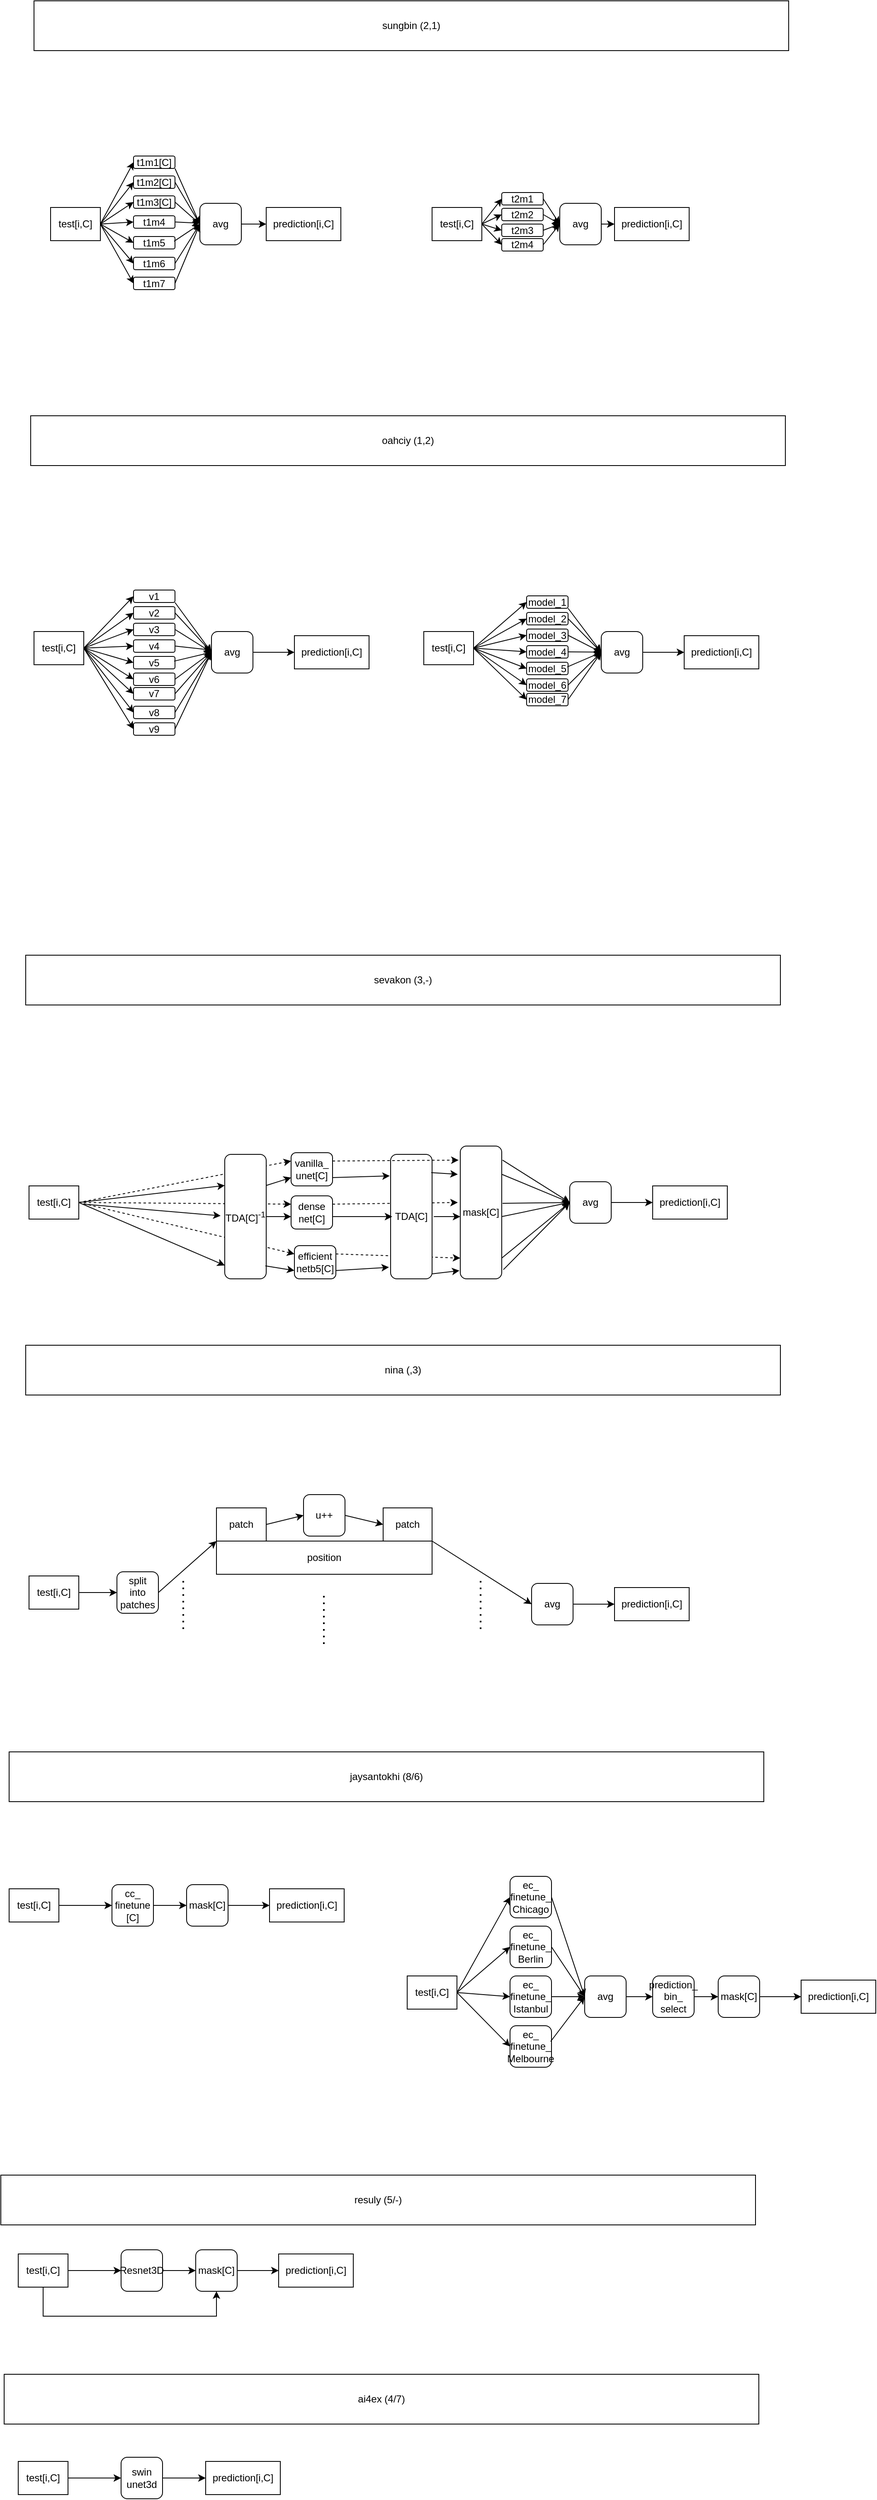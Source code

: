 <mxfile version="16.4.0" type="device"><diagram id="5BqouQvPpsn0IaluX6ma" name="Page-1"><mxGraphModel dx="1102" dy="1025" grid="1" gridSize="10" guides="1" tooltips="1" connect="1" arrows="1" fold="1" page="1" pageScale="1" pageWidth="850" pageHeight="1100" math="0" shadow="0"><root><mxCell id="0"/><mxCell id="1" parent="0"/><mxCell id="-0oneXlIM5gQHr3rt9AP-186" value="" style="endArrow=classic;html=1;rounded=0;entryX=0;entryY=0.5;entryDx=0;entryDy=0;exitX=1;exitY=0.25;exitDx=0;exitDy=0;dashed=1;" parent="1" source="-0oneXlIM5gQHr3rt9AP-117" edge="1"><mxGeometry width="50" height="50" relative="1" as="geometry"><mxPoint x="531.464" y="1508.15" as="sourcePoint"/><mxPoint x="554" y="1555" as="targetPoint"/></mxGeometry></mxCell><mxCell id="-0oneXlIM5gQHr3rt9AP-184" value="" style="endArrow=classic;html=1;rounded=0;exitX=1;exitY=0.25;exitDx=0;exitDy=0;dashed=1;entryX=-0.06;entryY=0.425;entryDx=0;entryDy=0;entryPerimeter=0;" parent="1" source="-0oneXlIM5gQHr3rt9AP-116" target="-0oneXlIM5gQHr3rt9AP-176" edge="1"><mxGeometry width="50" height="50" relative="1" as="geometry"><mxPoint x="532" y="1435" as="sourcePoint"/><mxPoint x="554.0" y="1454.14" as="targetPoint"/></mxGeometry></mxCell><mxCell id="-0oneXlIM5gQHr3rt9AP-1" value="t1m1[C]" style="rounded=1;whiteSpace=wrap;html=1;" parent="1" vertex="1"><mxGeometry x="160" y="227" width="50" height="15" as="geometry"/></mxCell><mxCell id="-0oneXlIM5gQHr3rt9AP-2" value="t1m2[C]" style="rounded=1;whiteSpace=wrap;html=1;" parent="1" vertex="1"><mxGeometry x="160" y="251" width="50" height="15" as="geometry"/></mxCell><mxCell id="-0oneXlIM5gQHr3rt9AP-3" value="t1m3[C]" style="rounded=1;whiteSpace=wrap;html=1;" parent="1" vertex="1"><mxGeometry x="160" y="275" width="50" height="15" as="geometry"/></mxCell><mxCell id="-0oneXlIM5gQHr3rt9AP-4" value="t1m4" style="rounded=1;whiteSpace=wrap;html=1;" parent="1" vertex="1"><mxGeometry x="160" y="299" width="50" height="15" as="geometry"/></mxCell><mxCell id="-0oneXlIM5gQHr3rt9AP-5" value="t1m5" style="rounded=1;whiteSpace=wrap;html=1;" parent="1" vertex="1"><mxGeometry x="160" y="324" width="50" height="15" as="geometry"/></mxCell><mxCell id="-0oneXlIM5gQHr3rt9AP-7" value="t1m6" style="rounded=1;whiteSpace=wrap;html=1;" parent="1" vertex="1"><mxGeometry x="160" y="349" width="50" height="15" as="geometry"/></mxCell><mxCell id="-0oneXlIM5gQHr3rt9AP-8" value="t1m7" style="rounded=1;whiteSpace=wrap;html=1;" parent="1" vertex="1"><mxGeometry x="160" y="373" width="50" height="15" as="geometry"/></mxCell><mxCell id="-0oneXlIM5gQHr3rt9AP-9" value="test[i,C]" style="rounded=0;whiteSpace=wrap;html=1;" parent="1" vertex="1"><mxGeometry x="60" y="289" width="60" height="40" as="geometry"/></mxCell><mxCell id="-0oneXlIM5gQHr3rt9AP-10" value="avg" style="rounded=1;whiteSpace=wrap;html=1;" parent="1" vertex="1"><mxGeometry x="240" y="284" width="50" height="50" as="geometry"/></mxCell><mxCell id="-0oneXlIM5gQHr3rt9AP-11" value="prediction[i,C]" style="rounded=0;whiteSpace=wrap;html=1;" parent="1" vertex="1"><mxGeometry x="320" y="289" width="90" height="40" as="geometry"/></mxCell><mxCell id="-0oneXlIM5gQHr3rt9AP-12" value="" style="endArrow=classic;html=1;rounded=0;entryX=0;entryY=0.5;entryDx=0;entryDy=0;exitX=1;exitY=0.5;exitDx=0;exitDy=0;" parent="1" source="-0oneXlIM5gQHr3rt9AP-9" target="-0oneXlIM5gQHr3rt9AP-1" edge="1"><mxGeometry width="50" height="50" relative="1" as="geometry"><mxPoint x="100" y="310" as="sourcePoint"/><mxPoint x="150" y="130" as="targetPoint"/></mxGeometry></mxCell><mxCell id="-0oneXlIM5gQHr3rt9AP-13" value="" style="endArrow=classic;html=1;rounded=0;entryX=0;entryY=0.5;entryDx=0;entryDy=0;exitX=1;exitY=0.5;exitDx=0;exitDy=0;" parent="1" source="-0oneXlIM5gQHr3rt9AP-9" target="-0oneXlIM5gQHr3rt9AP-2" edge="1"><mxGeometry width="50" height="50" relative="1" as="geometry"><mxPoint x="108" y="300" as="sourcePoint"/><mxPoint x="170" y="145" as="targetPoint"/></mxGeometry></mxCell><mxCell id="-0oneXlIM5gQHr3rt9AP-15" value="" style="endArrow=classic;html=1;rounded=0;exitX=1;exitY=1;exitDx=0;exitDy=0;entryX=0;entryY=0.5;entryDx=0;entryDy=0;" parent="1" source="-0oneXlIM5gQHr3rt9AP-1" target="-0oneXlIM5gQHr3rt9AP-10" edge="1"><mxGeometry width="50" height="50" relative="1" as="geometry"><mxPoint x="106" y="320" as="sourcePoint"/><mxPoint x="170" y="145" as="targetPoint"/></mxGeometry></mxCell><mxCell id="-0oneXlIM5gQHr3rt9AP-16" value="" style="endArrow=classic;html=1;rounded=0;exitX=1;exitY=0.5;exitDx=0;exitDy=0;entryX=0;entryY=0.5;entryDx=0;entryDy=0;" parent="1" source="-0oneXlIM5gQHr3rt9AP-10" target="-0oneXlIM5gQHr3rt9AP-11" edge="1"><mxGeometry width="50" height="50" relative="1" as="geometry"><mxPoint x="212.678" y="162.678" as="sourcePoint"/><mxPoint x="274.847" y="302.155" as="targetPoint"/></mxGeometry></mxCell><mxCell id="-0oneXlIM5gQHr3rt9AP-17" value="" style="endArrow=classic;html=1;rounded=0;entryX=0;entryY=0.5;entryDx=0;entryDy=0;exitX=1;exitY=0.5;exitDx=0;exitDy=0;" parent="1" source="-0oneXlIM5gQHr3rt9AP-9" target="-0oneXlIM5gQHr3rt9AP-3" edge="1"><mxGeometry width="50" height="50" relative="1" as="geometry"><mxPoint x="100" y="310" as="sourcePoint"/><mxPoint x="164" y="269" as="targetPoint"/></mxGeometry></mxCell><mxCell id="-0oneXlIM5gQHr3rt9AP-18" value="" style="endArrow=classic;html=1;rounded=0;entryX=0;entryY=0.5;entryDx=0;entryDy=0;exitX=1;exitY=0.5;exitDx=0;exitDy=0;" parent="1" source="-0oneXlIM5gQHr3rt9AP-9" target="-0oneXlIM5gQHr3rt9AP-4" edge="1"><mxGeometry width="50" height="50" relative="1" as="geometry"><mxPoint x="116" y="330" as="sourcePoint"/><mxPoint x="180" y="215" as="targetPoint"/></mxGeometry></mxCell><mxCell id="-0oneXlIM5gQHr3rt9AP-19" value="" style="endArrow=classic;html=1;rounded=0;entryX=0;entryY=0.5;entryDx=0;entryDy=0;exitX=1;exitY=0.5;exitDx=0;exitDy=0;" parent="1" source="-0oneXlIM5gQHr3rt9AP-9" target="-0oneXlIM5gQHr3rt9AP-5" edge="1"><mxGeometry width="50" height="50" relative="1" as="geometry"><mxPoint x="106" y="320" as="sourcePoint"/><mxPoint x="170" y="325" as="targetPoint"/></mxGeometry></mxCell><mxCell id="-0oneXlIM5gQHr3rt9AP-20" value="t2m1" style="rounded=1;whiteSpace=wrap;html=1;" parent="1" vertex="1"><mxGeometry x="604" y="271" width="50" height="15" as="geometry"/></mxCell><mxCell id="-0oneXlIM5gQHr3rt9AP-21" value="t2m2" style="rounded=1;whiteSpace=wrap;html=1;" parent="1" vertex="1"><mxGeometry x="604" y="290" width="50" height="15" as="geometry"/></mxCell><mxCell id="-0oneXlIM5gQHr3rt9AP-22" value="t2m3" style="rounded=1;whiteSpace=wrap;html=1;" parent="1" vertex="1"><mxGeometry x="604" y="309" width="50" height="15" as="geometry"/></mxCell><mxCell id="-0oneXlIM5gQHr3rt9AP-23" value="t2m4" style="rounded=1;whiteSpace=wrap;html=1;" parent="1" vertex="1"><mxGeometry x="604" y="326.5" width="50" height="15" as="geometry"/></mxCell><mxCell id="-0oneXlIM5gQHr3rt9AP-27" value="test[i,C]" style="rounded=0;whiteSpace=wrap;html=1;" parent="1" vertex="1"><mxGeometry x="520" y="289" width="60" height="40" as="geometry"/></mxCell><mxCell id="-0oneXlIM5gQHr3rt9AP-28" value="avg" style="rounded=1;whiteSpace=wrap;html=1;" parent="1" vertex="1"><mxGeometry x="674" y="284" width="50" height="50" as="geometry"/></mxCell><mxCell id="-0oneXlIM5gQHr3rt9AP-29" value="prediction[i,C]" style="rounded=0;whiteSpace=wrap;html=1;" parent="1" vertex="1"><mxGeometry x="740" y="289" width="90" height="40" as="geometry"/></mxCell><mxCell id="-0oneXlIM5gQHr3rt9AP-30" value="" style="endArrow=classic;html=1;rounded=0;entryX=0;entryY=0.5;entryDx=0;entryDy=0;exitX=1;exitY=0.5;exitDx=0;exitDy=0;" parent="1" source="-0oneXlIM5gQHr3rt9AP-27" target="-0oneXlIM5gQHr3rt9AP-20" edge="1"><mxGeometry width="50" height="50" relative="1" as="geometry"><mxPoint x="544" y="310" as="sourcePoint"/><mxPoint x="594" y="130" as="targetPoint"/></mxGeometry></mxCell><mxCell id="-0oneXlIM5gQHr3rt9AP-31" value="" style="endArrow=classic;html=1;rounded=0;entryX=0;entryY=0.5;entryDx=0;entryDy=0;exitX=1;exitY=0.5;exitDx=0;exitDy=0;" parent="1" source="-0oneXlIM5gQHr3rt9AP-27" target="-0oneXlIM5gQHr3rt9AP-21" edge="1"><mxGeometry width="50" height="50" relative="1" as="geometry"><mxPoint x="552" y="300" as="sourcePoint"/><mxPoint x="614" y="145" as="targetPoint"/></mxGeometry></mxCell><mxCell id="-0oneXlIM5gQHr3rt9AP-32" value="" style="endArrow=classic;html=1;rounded=0;exitX=1;exitY=0.5;exitDx=0;exitDy=0;entryX=0;entryY=0.5;entryDx=0;entryDy=0;" parent="1" source="-0oneXlIM5gQHr3rt9AP-20" target="-0oneXlIM5gQHr3rt9AP-28" edge="1"><mxGeometry width="50" height="50" relative="1" as="geometry"><mxPoint x="550" y="320" as="sourcePoint"/><mxPoint x="614" y="145" as="targetPoint"/></mxGeometry></mxCell><mxCell id="-0oneXlIM5gQHr3rt9AP-33" value="" style="endArrow=classic;html=1;rounded=0;exitX=1;exitY=0.5;exitDx=0;exitDy=0;entryX=0;entryY=0.5;entryDx=0;entryDy=0;" parent="1" source="-0oneXlIM5gQHr3rt9AP-28" target="-0oneXlIM5gQHr3rt9AP-29" edge="1"><mxGeometry width="50" height="50" relative="1" as="geometry"><mxPoint x="656.678" y="162.678" as="sourcePoint"/><mxPoint x="718.847" y="302.155" as="targetPoint"/></mxGeometry></mxCell><mxCell id="-0oneXlIM5gQHr3rt9AP-34" value="" style="endArrow=classic;html=1;rounded=0;entryX=0;entryY=0.5;entryDx=0;entryDy=0;exitX=1;exitY=0.5;exitDx=0;exitDy=0;" parent="1" source="-0oneXlIM5gQHr3rt9AP-27" target="-0oneXlIM5gQHr3rt9AP-22" edge="1"><mxGeometry width="50" height="50" relative="1" as="geometry"><mxPoint x="544" y="310" as="sourcePoint"/><mxPoint x="608" y="269" as="targetPoint"/></mxGeometry></mxCell><mxCell id="-0oneXlIM5gQHr3rt9AP-35" value="" style="endArrow=classic;html=1;rounded=0;entryX=0;entryY=0.5;entryDx=0;entryDy=0;exitX=1;exitY=0.5;exitDx=0;exitDy=0;" parent="1" source="-0oneXlIM5gQHr3rt9AP-27" target="-0oneXlIM5gQHr3rt9AP-23" edge="1"><mxGeometry width="50" height="50" relative="1" as="geometry"><mxPoint x="560" y="330" as="sourcePoint"/><mxPoint x="624" y="215" as="targetPoint"/></mxGeometry></mxCell><mxCell id="-0oneXlIM5gQHr3rt9AP-37" value="" style="endArrow=classic;html=1;rounded=0;exitX=1;exitY=0.5;exitDx=0;exitDy=0;entryX=0;entryY=0.5;entryDx=0;entryDy=0;" parent="1" source="-0oneXlIM5gQHr3rt9AP-2" target="-0oneXlIM5gQHr3rt9AP-10" edge="1"><mxGeometry width="50" height="50" relative="1" as="geometry"><mxPoint x="220" y="200" as="sourcePoint"/><mxPoint x="274.847" y="302.155" as="targetPoint"/></mxGeometry></mxCell><mxCell id="-0oneXlIM5gQHr3rt9AP-40" value="sungbin (2,1)" style="rounded=0;whiteSpace=wrap;html=1;" parent="1" vertex="1"><mxGeometry x="40" y="40" width="910" height="60" as="geometry"/></mxCell><mxCell id="-0oneXlIM5gQHr3rt9AP-41" value="oahciy (1,2)" style="rounded=0;whiteSpace=wrap;html=1;" parent="1" vertex="1"><mxGeometry x="36" y="540" width="910" height="60" as="geometry"/></mxCell><mxCell id="-0oneXlIM5gQHr3rt9AP-42" value="" style="endArrow=classic;html=1;rounded=0;exitX=1;exitY=0.5;exitDx=0;exitDy=0;entryX=0;entryY=0.5;entryDx=0;entryDy=0;" parent="1" source="-0oneXlIM5gQHr3rt9AP-3" target="-0oneXlIM5gQHr3rt9AP-10" edge="1"><mxGeometry width="50" height="50" relative="1" as="geometry"><mxPoint x="220" y="205" as="sourcePoint"/><mxPoint x="260" y="325" as="targetPoint"/></mxGeometry></mxCell><mxCell id="-0oneXlIM5gQHr3rt9AP-43" value="" style="endArrow=classic;html=1;rounded=0;exitX=1;exitY=0.5;exitDx=0;exitDy=0;" parent="1" source="-0oneXlIM5gQHr3rt9AP-4" target="-0oneXlIM5gQHr3rt9AP-10" edge="1"><mxGeometry width="50" height="50" relative="1" as="geometry"><mxPoint x="220" y="265" as="sourcePoint"/><mxPoint x="257" y="318" as="targetPoint"/></mxGeometry></mxCell><mxCell id="-0oneXlIM5gQHr3rt9AP-44" value="" style="endArrow=classic;html=1;rounded=0;exitX=0.98;exitY=0.38;exitDx=0;exitDy=0;exitPerimeter=0;entryX=0;entryY=0.5;entryDx=0;entryDy=0;" parent="1" source="-0oneXlIM5gQHr3rt9AP-5" target="-0oneXlIM5gQHr3rt9AP-10" edge="1"><mxGeometry width="50" height="50" relative="1" as="geometry"><mxPoint x="220" y="325" as="sourcePoint"/><mxPoint x="260" y="325" as="targetPoint"/></mxGeometry></mxCell><mxCell id="-0oneXlIM5gQHr3rt9AP-45" value="" style="endArrow=classic;html=1;rounded=0;exitX=1;exitY=0.5;exitDx=0;exitDy=0;entryX=0;entryY=0.5;entryDx=0;entryDy=0;" parent="1" source="-0oneXlIM5gQHr3rt9AP-7" target="-0oneXlIM5gQHr3rt9AP-10" edge="1"><mxGeometry width="50" height="50" relative="1" as="geometry"><mxPoint x="219" y="379" as="sourcePoint"/><mxPoint x="260" y="325" as="targetPoint"/></mxGeometry></mxCell><mxCell id="-0oneXlIM5gQHr3rt9AP-46" value="" style="endArrow=classic;html=1;rounded=0;exitX=1;exitY=0.5;exitDx=0;exitDy=0;entryX=0;entryY=0.5;entryDx=0;entryDy=0;" parent="1" source="-0oneXlIM5gQHr3rt9AP-8" target="-0oneXlIM5gQHr3rt9AP-10" edge="1"><mxGeometry width="50" height="50" relative="1" as="geometry"><mxPoint x="220" y="445" as="sourcePoint"/><mxPoint x="260" y="325" as="targetPoint"/></mxGeometry></mxCell><mxCell id="-0oneXlIM5gQHr3rt9AP-47" value="" style="endArrow=classic;html=1;rounded=0;exitX=1;exitY=0.5;exitDx=0;exitDy=0;entryX=0;entryY=0.5;entryDx=0;entryDy=0;" parent="1" source="-0oneXlIM5gQHr3rt9AP-23" target="-0oneXlIM5gQHr3rt9AP-28" edge="1"><mxGeometry width="50" height="50" relative="1" as="geometry"><mxPoint x="220" y="505" as="sourcePoint"/><mxPoint x="260" y="325" as="targetPoint"/></mxGeometry></mxCell><mxCell id="-0oneXlIM5gQHr3rt9AP-48" value="" style="endArrow=classic;html=1;rounded=0;exitX=1;exitY=0.5;exitDx=0;exitDy=0;entryX=0;entryY=0.5;entryDx=0;entryDy=0;" parent="1" source="-0oneXlIM5gQHr3rt9AP-22" target="-0oneXlIM5gQHr3rt9AP-28" edge="1"><mxGeometry width="50" height="50" relative="1" as="geometry"><mxPoint x="664" y="325" as="sourcePoint"/><mxPoint x="704" y="325" as="targetPoint"/></mxGeometry></mxCell><mxCell id="-0oneXlIM5gQHr3rt9AP-49" value="" style="endArrow=classic;html=1;rounded=0;exitX=1;exitY=0.5;exitDx=0;exitDy=0;entryX=0;entryY=0.5;entryDx=0;entryDy=0;" parent="1" source="-0oneXlIM5gQHr3rt9AP-21" target="-0oneXlIM5gQHr3rt9AP-28" edge="1"><mxGeometry width="50" height="50" relative="1" as="geometry"><mxPoint x="656.678" y="162.678" as="sourcePoint"/><mxPoint x="704" y="325" as="targetPoint"/></mxGeometry></mxCell><mxCell id="-0oneXlIM5gQHr3rt9AP-50" value="" style="endArrow=classic;html=1;rounded=0;entryX=0;entryY=0.5;entryDx=0;entryDy=0;exitX=1;exitY=0.5;exitDx=0;exitDy=0;" parent="1" source="-0oneXlIM5gQHr3rt9AP-9" target="-0oneXlIM5gQHr3rt9AP-7" edge="1"><mxGeometry width="50" height="50" relative="1" as="geometry"><mxPoint x="106" y="320" as="sourcePoint"/><mxPoint x="170" y="385" as="targetPoint"/></mxGeometry></mxCell><mxCell id="-0oneXlIM5gQHr3rt9AP-51" value="" style="endArrow=classic;html=1;rounded=0;entryX=0;entryY=0.5;entryDx=0;entryDy=0;exitX=1;exitY=0.5;exitDx=0;exitDy=0;" parent="1" source="-0oneXlIM5gQHr3rt9AP-9" target="-0oneXlIM5gQHr3rt9AP-8" edge="1"><mxGeometry width="50" height="50" relative="1" as="geometry"><mxPoint x="106" y="320" as="sourcePoint"/><mxPoint x="170" y="445" as="targetPoint"/></mxGeometry></mxCell><mxCell id="-0oneXlIM5gQHr3rt9AP-52" value="v1" style="rounded=1;whiteSpace=wrap;html=1;" parent="1" vertex="1"><mxGeometry x="160" y="750" width="50" height="15" as="geometry"/></mxCell><mxCell id="-0oneXlIM5gQHr3rt9AP-53" value="v2" style="rounded=1;whiteSpace=wrap;html=1;" parent="1" vertex="1"><mxGeometry x="160" y="770" width="50" height="15" as="geometry"/></mxCell><mxCell id="-0oneXlIM5gQHr3rt9AP-54" value="v3" style="rounded=1;whiteSpace=wrap;html=1;" parent="1" vertex="1"><mxGeometry x="160" y="790" width="50" height="15" as="geometry"/></mxCell><mxCell id="-0oneXlIM5gQHr3rt9AP-55" value="v4" style="rounded=1;whiteSpace=wrap;html=1;" parent="1" vertex="1"><mxGeometry x="160" y="810" width="50" height="15" as="geometry"/></mxCell><mxCell id="-0oneXlIM5gQHr3rt9AP-56" value="v5" style="rounded=1;whiteSpace=wrap;html=1;" parent="1" vertex="1"><mxGeometry x="160" y="830" width="50" height="15" as="geometry"/></mxCell><mxCell id="-0oneXlIM5gQHr3rt9AP-57" value="v6" style="rounded=1;whiteSpace=wrap;html=1;" parent="1" vertex="1"><mxGeometry x="160" y="850" width="50" height="15" as="geometry"/></mxCell><mxCell id="-0oneXlIM5gQHr3rt9AP-58" value="v7" style="rounded=1;whiteSpace=wrap;html=1;" parent="1" vertex="1"><mxGeometry x="160" y="867.5" width="50" height="15" as="geometry"/></mxCell><mxCell id="-0oneXlIM5gQHr3rt9AP-59" value="test[i,C]" style="rounded=0;whiteSpace=wrap;html=1;" parent="1" vertex="1"><mxGeometry x="40" y="800" width="60" height="40" as="geometry"/></mxCell><mxCell id="-0oneXlIM5gQHr3rt9AP-60" value="avg" style="rounded=1;whiteSpace=wrap;html=1;" parent="1" vertex="1"><mxGeometry x="254" y="800" width="50" height="50" as="geometry"/></mxCell><mxCell id="-0oneXlIM5gQHr3rt9AP-61" value="prediction[i,C]" style="rounded=0;whiteSpace=wrap;html=1;" parent="1" vertex="1"><mxGeometry x="354" y="805" width="90" height="40" as="geometry"/></mxCell><mxCell id="-0oneXlIM5gQHr3rt9AP-62" value="" style="endArrow=classic;html=1;rounded=0;entryX=0;entryY=0.5;entryDx=0;entryDy=0;exitX=1;exitY=0.5;exitDx=0;exitDy=0;" parent="1" source="-0oneXlIM5gQHr3rt9AP-59" target="-0oneXlIM5gQHr3rt9AP-52" edge="1"><mxGeometry width="50" height="50" relative="1" as="geometry"><mxPoint x="104" y="820" as="sourcePoint"/><mxPoint x="154" y="640" as="targetPoint"/></mxGeometry></mxCell><mxCell id="-0oneXlIM5gQHr3rt9AP-63" value="" style="endArrow=classic;html=1;rounded=0;entryX=0;entryY=0.5;entryDx=0;entryDy=0;exitX=1;exitY=0.5;exitDx=0;exitDy=0;" parent="1" source="-0oneXlIM5gQHr3rt9AP-59" target="-0oneXlIM5gQHr3rt9AP-53" edge="1"><mxGeometry width="50" height="50" relative="1" as="geometry"><mxPoint x="112" y="810" as="sourcePoint"/><mxPoint x="174" y="655" as="targetPoint"/></mxGeometry></mxCell><mxCell id="-0oneXlIM5gQHr3rt9AP-64" value="" style="endArrow=classic;html=1;rounded=0;exitX=1;exitY=1;exitDx=0;exitDy=0;entryX=0;entryY=0.5;entryDx=0;entryDy=0;" parent="1" source="-0oneXlIM5gQHr3rt9AP-52" target="-0oneXlIM5gQHr3rt9AP-60" edge="1"><mxGeometry width="50" height="50" relative="1" as="geometry"><mxPoint x="110" y="830" as="sourcePoint"/><mxPoint x="174" y="655" as="targetPoint"/></mxGeometry></mxCell><mxCell id="-0oneXlIM5gQHr3rt9AP-65" value="" style="endArrow=classic;html=1;rounded=0;exitX=1;exitY=0.5;exitDx=0;exitDy=0;entryX=0;entryY=0.5;entryDx=0;entryDy=0;" parent="1" source="-0oneXlIM5gQHr3rt9AP-60" target="-0oneXlIM5gQHr3rt9AP-61" edge="1"><mxGeometry width="50" height="50" relative="1" as="geometry"><mxPoint x="216.678" y="672.678" as="sourcePoint"/><mxPoint x="278.847" y="812.155" as="targetPoint"/></mxGeometry></mxCell><mxCell id="-0oneXlIM5gQHr3rt9AP-66" value="" style="endArrow=classic;html=1;rounded=0;entryX=0;entryY=0.5;entryDx=0;entryDy=0;exitX=1;exitY=0.5;exitDx=0;exitDy=0;" parent="1" source="-0oneXlIM5gQHr3rt9AP-59" target="-0oneXlIM5gQHr3rt9AP-54" edge="1"><mxGeometry width="50" height="50" relative="1" as="geometry"><mxPoint x="104" y="820" as="sourcePoint"/><mxPoint x="168" y="779" as="targetPoint"/></mxGeometry></mxCell><mxCell id="-0oneXlIM5gQHr3rt9AP-67" value="" style="endArrow=classic;html=1;rounded=0;entryX=0;entryY=0.5;entryDx=0;entryDy=0;exitX=1;exitY=0.5;exitDx=0;exitDy=0;" parent="1" source="-0oneXlIM5gQHr3rt9AP-59" target="-0oneXlIM5gQHr3rt9AP-55" edge="1"><mxGeometry width="50" height="50" relative="1" as="geometry"><mxPoint x="120" y="840" as="sourcePoint"/><mxPoint x="184" y="725" as="targetPoint"/></mxGeometry></mxCell><mxCell id="-0oneXlIM5gQHr3rt9AP-68" value="" style="endArrow=classic;html=1;rounded=0;entryX=0;entryY=0.5;entryDx=0;entryDy=0;exitX=1;exitY=0.5;exitDx=0;exitDy=0;" parent="1" source="-0oneXlIM5gQHr3rt9AP-59" target="-0oneXlIM5gQHr3rt9AP-56" edge="1"><mxGeometry width="50" height="50" relative="1" as="geometry"><mxPoint x="110" y="830" as="sourcePoint"/><mxPoint x="174" y="835" as="targetPoint"/></mxGeometry></mxCell><mxCell id="-0oneXlIM5gQHr3rt9AP-69" value="" style="endArrow=classic;html=1;rounded=0;exitX=1;exitY=0.5;exitDx=0;exitDy=0;entryX=0;entryY=0.5;entryDx=0;entryDy=0;" parent="1" source="-0oneXlIM5gQHr3rt9AP-53" target="-0oneXlIM5gQHr3rt9AP-60" edge="1"><mxGeometry width="50" height="50" relative="1" as="geometry"><mxPoint x="224" y="710" as="sourcePoint"/><mxPoint x="278.847" y="812.155" as="targetPoint"/></mxGeometry></mxCell><mxCell id="-0oneXlIM5gQHr3rt9AP-70" value="" style="endArrow=classic;html=1;rounded=0;exitX=1;exitY=0.5;exitDx=0;exitDy=0;entryX=0;entryY=0.5;entryDx=0;entryDy=0;" parent="1" source="-0oneXlIM5gQHr3rt9AP-54" target="-0oneXlIM5gQHr3rt9AP-60" edge="1"><mxGeometry width="50" height="50" relative="1" as="geometry"><mxPoint x="224" y="715" as="sourcePoint"/><mxPoint x="264" y="835" as="targetPoint"/></mxGeometry></mxCell><mxCell id="-0oneXlIM5gQHr3rt9AP-71" value="" style="endArrow=classic;html=1;rounded=0;exitX=1;exitY=0.5;exitDx=0;exitDy=0;" parent="1" source="-0oneXlIM5gQHr3rt9AP-55" target="-0oneXlIM5gQHr3rt9AP-60" edge="1"><mxGeometry width="50" height="50" relative="1" as="geometry"><mxPoint x="224" y="775" as="sourcePoint"/><mxPoint x="261" y="828" as="targetPoint"/></mxGeometry></mxCell><mxCell id="-0oneXlIM5gQHr3rt9AP-72" value="" style="endArrow=classic;html=1;rounded=0;exitX=0.98;exitY=0.38;exitDx=0;exitDy=0;exitPerimeter=0;entryX=0;entryY=0.5;entryDx=0;entryDy=0;" parent="1" source="-0oneXlIM5gQHr3rt9AP-56" target="-0oneXlIM5gQHr3rt9AP-60" edge="1"><mxGeometry width="50" height="50" relative="1" as="geometry"><mxPoint x="224" y="835" as="sourcePoint"/><mxPoint x="264" y="835" as="targetPoint"/></mxGeometry></mxCell><mxCell id="-0oneXlIM5gQHr3rt9AP-73" value="" style="endArrow=classic;html=1;rounded=0;exitX=1;exitY=0.5;exitDx=0;exitDy=0;entryX=0;entryY=0.5;entryDx=0;entryDy=0;" parent="1" source="-0oneXlIM5gQHr3rt9AP-57" target="-0oneXlIM5gQHr3rt9AP-60" edge="1"><mxGeometry width="50" height="50" relative="1" as="geometry"><mxPoint x="223" y="889" as="sourcePoint"/><mxPoint x="264" y="835" as="targetPoint"/></mxGeometry></mxCell><mxCell id="-0oneXlIM5gQHr3rt9AP-74" value="" style="endArrow=classic;html=1;rounded=0;exitX=1;exitY=0.5;exitDx=0;exitDy=0;entryX=0;entryY=0.5;entryDx=0;entryDy=0;" parent="1" source="-0oneXlIM5gQHr3rt9AP-58" target="-0oneXlIM5gQHr3rt9AP-60" edge="1"><mxGeometry width="50" height="50" relative="1" as="geometry"><mxPoint x="224" y="955" as="sourcePoint"/><mxPoint x="264" y="835" as="targetPoint"/></mxGeometry></mxCell><mxCell id="-0oneXlIM5gQHr3rt9AP-75" value="" style="endArrow=classic;html=1;rounded=0;entryX=0;entryY=0.5;entryDx=0;entryDy=0;exitX=1;exitY=0.5;exitDx=0;exitDy=0;" parent="1" source="-0oneXlIM5gQHr3rt9AP-59" target="-0oneXlIM5gQHr3rt9AP-57" edge="1"><mxGeometry width="50" height="50" relative="1" as="geometry"><mxPoint x="110" y="830" as="sourcePoint"/><mxPoint x="174" y="895" as="targetPoint"/></mxGeometry></mxCell><mxCell id="-0oneXlIM5gQHr3rt9AP-76" value="" style="endArrow=classic;html=1;rounded=0;entryX=0;entryY=0.5;entryDx=0;entryDy=0;exitX=1;exitY=0.5;exitDx=0;exitDy=0;" parent="1" source="-0oneXlIM5gQHr3rt9AP-59" target="-0oneXlIM5gQHr3rt9AP-58" edge="1"><mxGeometry width="50" height="50" relative="1" as="geometry"><mxPoint x="110" y="830" as="sourcePoint"/><mxPoint x="174" y="955" as="targetPoint"/></mxGeometry></mxCell><mxCell id="-0oneXlIM5gQHr3rt9AP-77" value="v8" style="rounded=1;whiteSpace=wrap;html=1;" parent="1" vertex="1"><mxGeometry x="160" y="890" width="50" height="15" as="geometry"/></mxCell><mxCell id="-0oneXlIM5gQHr3rt9AP-78" value="v9" style="rounded=1;whiteSpace=wrap;html=1;" parent="1" vertex="1"><mxGeometry x="160" y="910" width="50" height="15" as="geometry"/></mxCell><mxCell id="-0oneXlIM5gQHr3rt9AP-79" value="" style="endArrow=classic;html=1;rounded=0;exitX=1;exitY=0.5;exitDx=0;exitDy=0;entryX=0;entryY=0.5;entryDx=0;entryDy=0;" parent="1" source="-0oneXlIM5gQHr3rt9AP-77" target="-0oneXlIM5gQHr3rt9AP-60" edge="1"><mxGeometry width="50" height="50" relative="1" as="geometry"><mxPoint x="223" y="1009" as="sourcePoint"/><mxPoint x="254" y="945" as="targetPoint"/></mxGeometry></mxCell><mxCell id="-0oneXlIM5gQHr3rt9AP-80" value="" style="endArrow=classic;html=1;rounded=0;exitX=1;exitY=0.5;exitDx=0;exitDy=0;entryX=0;entryY=0.5;entryDx=0;entryDy=0;" parent="1" source="-0oneXlIM5gQHr3rt9AP-78" target="-0oneXlIM5gQHr3rt9AP-60" edge="1"><mxGeometry width="50" height="50" relative="1" as="geometry"><mxPoint x="224" y="1075" as="sourcePoint"/><mxPoint x="254" y="945" as="targetPoint"/></mxGeometry></mxCell><mxCell id="-0oneXlIM5gQHr3rt9AP-81" value="" style="endArrow=classic;html=1;rounded=0;entryX=0;entryY=0.5;entryDx=0;entryDy=0;exitX=1;exitY=0.5;exitDx=0;exitDy=0;" parent="1" source="-0oneXlIM5gQHr3rt9AP-59" target="-0oneXlIM5gQHr3rt9AP-77" edge="1"><mxGeometry width="50" height="50" relative="1" as="geometry"><mxPoint x="100" y="940" as="sourcePoint"/><mxPoint x="174" y="1015" as="targetPoint"/></mxGeometry></mxCell><mxCell id="-0oneXlIM5gQHr3rt9AP-82" value="" style="endArrow=classic;html=1;rounded=0;entryX=0;entryY=0.5;entryDx=0;entryDy=0;exitX=1;exitY=0.5;exitDx=0;exitDy=0;" parent="1" source="-0oneXlIM5gQHr3rt9AP-59" target="-0oneXlIM5gQHr3rt9AP-78" edge="1"><mxGeometry width="50" height="50" relative="1" as="geometry"><mxPoint x="100" y="940" as="sourcePoint"/><mxPoint x="174" y="1075" as="targetPoint"/></mxGeometry></mxCell><mxCell id="-0oneXlIM5gQHr3rt9AP-83" value="model_1" style="rounded=1;whiteSpace=wrap;html=1;" parent="1" vertex="1"><mxGeometry x="634" y="757" width="50" height="15" as="geometry"/></mxCell><mxCell id="-0oneXlIM5gQHr3rt9AP-84" value="model_2" style="rounded=1;whiteSpace=wrap;html=1;" parent="1" vertex="1"><mxGeometry x="634" y="777" width="50" height="15" as="geometry"/></mxCell><mxCell id="-0oneXlIM5gQHr3rt9AP-85" value="model_3" style="rounded=1;whiteSpace=wrap;html=1;" parent="1" vertex="1"><mxGeometry x="634" y="797" width="50" height="15" as="geometry"/></mxCell><mxCell id="-0oneXlIM5gQHr3rt9AP-86" value="model_4" style="rounded=1;whiteSpace=wrap;html=1;" parent="1" vertex="1"><mxGeometry x="634" y="817" width="50" height="15" as="geometry"/></mxCell><mxCell id="-0oneXlIM5gQHr3rt9AP-87" value="model_5" style="rounded=1;whiteSpace=wrap;html=1;" parent="1" vertex="1"><mxGeometry x="634" y="837" width="50" height="15" as="geometry"/></mxCell><mxCell id="-0oneXlIM5gQHr3rt9AP-88" value="model_6" style="rounded=1;whiteSpace=wrap;html=1;" parent="1" vertex="1"><mxGeometry x="634" y="857" width="50" height="15" as="geometry"/></mxCell><mxCell id="-0oneXlIM5gQHr3rt9AP-89" value="model_7" style="rounded=1;whiteSpace=wrap;html=1;" parent="1" vertex="1"><mxGeometry x="634" y="874.5" width="50" height="15" as="geometry"/></mxCell><mxCell id="-0oneXlIM5gQHr3rt9AP-90" value="test[i,C]" style="rounded=0;whiteSpace=wrap;html=1;" parent="1" vertex="1"><mxGeometry x="510" y="800" width="60" height="40" as="geometry"/></mxCell><mxCell id="-0oneXlIM5gQHr3rt9AP-91" value="avg" style="rounded=1;whiteSpace=wrap;html=1;" parent="1" vertex="1"><mxGeometry x="724" y="800" width="50" height="50" as="geometry"/></mxCell><mxCell id="-0oneXlIM5gQHr3rt9AP-92" value="prediction[i,C]" style="rounded=0;whiteSpace=wrap;html=1;" parent="1" vertex="1"><mxGeometry x="824" y="805" width="90" height="40" as="geometry"/></mxCell><mxCell id="-0oneXlIM5gQHr3rt9AP-93" value="" style="endArrow=classic;html=1;rounded=0;entryX=0;entryY=0.5;entryDx=0;entryDy=0;exitX=1;exitY=0.5;exitDx=0;exitDy=0;" parent="1" source="-0oneXlIM5gQHr3rt9AP-90" target="-0oneXlIM5gQHr3rt9AP-83" edge="1"><mxGeometry width="50" height="50" relative="1" as="geometry"><mxPoint x="574" y="820" as="sourcePoint"/><mxPoint x="624" y="640" as="targetPoint"/></mxGeometry></mxCell><mxCell id="-0oneXlIM5gQHr3rt9AP-94" value="" style="endArrow=classic;html=1;rounded=0;entryX=0;entryY=0.5;entryDx=0;entryDy=0;exitX=1;exitY=0.5;exitDx=0;exitDy=0;" parent="1" source="-0oneXlIM5gQHr3rt9AP-90" target="-0oneXlIM5gQHr3rt9AP-84" edge="1"><mxGeometry width="50" height="50" relative="1" as="geometry"><mxPoint x="582" y="810" as="sourcePoint"/><mxPoint x="644" y="655" as="targetPoint"/></mxGeometry></mxCell><mxCell id="-0oneXlIM5gQHr3rt9AP-95" value="" style="endArrow=classic;html=1;rounded=0;exitX=1;exitY=1;exitDx=0;exitDy=0;entryX=0;entryY=0.5;entryDx=0;entryDy=0;" parent="1" source="-0oneXlIM5gQHr3rt9AP-83" target="-0oneXlIM5gQHr3rt9AP-91" edge="1"><mxGeometry width="50" height="50" relative="1" as="geometry"><mxPoint x="580" y="830" as="sourcePoint"/><mxPoint x="644" y="655" as="targetPoint"/></mxGeometry></mxCell><mxCell id="-0oneXlIM5gQHr3rt9AP-96" value="" style="endArrow=classic;html=1;rounded=0;exitX=1;exitY=0.5;exitDx=0;exitDy=0;entryX=0;entryY=0.5;entryDx=0;entryDy=0;" parent="1" source="-0oneXlIM5gQHr3rt9AP-91" target="-0oneXlIM5gQHr3rt9AP-92" edge="1"><mxGeometry width="50" height="50" relative="1" as="geometry"><mxPoint x="686.678" y="672.678" as="sourcePoint"/><mxPoint x="748.847" y="812.155" as="targetPoint"/></mxGeometry></mxCell><mxCell id="-0oneXlIM5gQHr3rt9AP-97" value="" style="endArrow=classic;html=1;rounded=0;entryX=0;entryY=0.5;entryDx=0;entryDy=0;exitX=1;exitY=0.5;exitDx=0;exitDy=0;" parent="1" source="-0oneXlIM5gQHr3rt9AP-90" target="-0oneXlIM5gQHr3rt9AP-85" edge="1"><mxGeometry width="50" height="50" relative="1" as="geometry"><mxPoint x="574" y="820" as="sourcePoint"/><mxPoint x="638" y="779" as="targetPoint"/></mxGeometry></mxCell><mxCell id="-0oneXlIM5gQHr3rt9AP-98" value="" style="endArrow=classic;html=1;rounded=0;entryX=0;entryY=0.5;entryDx=0;entryDy=0;exitX=1;exitY=0.5;exitDx=0;exitDy=0;" parent="1" source="-0oneXlIM5gQHr3rt9AP-90" target="-0oneXlIM5gQHr3rt9AP-86" edge="1"><mxGeometry width="50" height="50" relative="1" as="geometry"><mxPoint x="590" y="840" as="sourcePoint"/><mxPoint x="654" y="725" as="targetPoint"/></mxGeometry></mxCell><mxCell id="-0oneXlIM5gQHr3rt9AP-99" value="" style="endArrow=classic;html=1;rounded=0;entryX=0;entryY=0.5;entryDx=0;entryDy=0;exitX=1;exitY=0.5;exitDx=0;exitDy=0;" parent="1" source="-0oneXlIM5gQHr3rt9AP-90" target="-0oneXlIM5gQHr3rt9AP-87" edge="1"><mxGeometry width="50" height="50" relative="1" as="geometry"><mxPoint x="580" y="830" as="sourcePoint"/><mxPoint x="644" y="835" as="targetPoint"/></mxGeometry></mxCell><mxCell id="-0oneXlIM5gQHr3rt9AP-100" value="" style="endArrow=classic;html=1;rounded=0;exitX=1;exitY=0.5;exitDx=0;exitDy=0;entryX=0;entryY=0.5;entryDx=0;entryDy=0;" parent="1" source="-0oneXlIM5gQHr3rt9AP-84" target="-0oneXlIM5gQHr3rt9AP-91" edge="1"><mxGeometry width="50" height="50" relative="1" as="geometry"><mxPoint x="694" y="710" as="sourcePoint"/><mxPoint x="748.847" y="812.155" as="targetPoint"/></mxGeometry></mxCell><mxCell id="-0oneXlIM5gQHr3rt9AP-101" value="" style="endArrow=classic;html=1;rounded=0;exitX=1;exitY=0.5;exitDx=0;exitDy=0;entryX=0;entryY=0.5;entryDx=0;entryDy=0;" parent="1" source="-0oneXlIM5gQHr3rt9AP-85" target="-0oneXlIM5gQHr3rt9AP-91" edge="1"><mxGeometry width="50" height="50" relative="1" as="geometry"><mxPoint x="694" y="715" as="sourcePoint"/><mxPoint x="734" y="835" as="targetPoint"/></mxGeometry></mxCell><mxCell id="-0oneXlIM5gQHr3rt9AP-102" value="" style="endArrow=classic;html=1;rounded=0;exitX=1;exitY=0.5;exitDx=0;exitDy=0;" parent="1" source="-0oneXlIM5gQHr3rt9AP-86" target="-0oneXlIM5gQHr3rt9AP-91" edge="1"><mxGeometry width="50" height="50" relative="1" as="geometry"><mxPoint x="694" y="775" as="sourcePoint"/><mxPoint x="731" y="828" as="targetPoint"/></mxGeometry></mxCell><mxCell id="-0oneXlIM5gQHr3rt9AP-103" value="" style="endArrow=classic;html=1;rounded=0;exitX=0.98;exitY=0.38;exitDx=0;exitDy=0;exitPerimeter=0;entryX=0;entryY=0.5;entryDx=0;entryDy=0;" parent="1" source="-0oneXlIM5gQHr3rt9AP-87" target="-0oneXlIM5gQHr3rt9AP-91" edge="1"><mxGeometry width="50" height="50" relative="1" as="geometry"><mxPoint x="694" y="835" as="sourcePoint"/><mxPoint x="734" y="835" as="targetPoint"/></mxGeometry></mxCell><mxCell id="-0oneXlIM5gQHr3rt9AP-104" value="" style="endArrow=classic;html=1;rounded=0;exitX=1;exitY=0.5;exitDx=0;exitDy=0;entryX=0;entryY=0.5;entryDx=0;entryDy=0;" parent="1" source="-0oneXlIM5gQHr3rt9AP-88" target="-0oneXlIM5gQHr3rt9AP-91" edge="1"><mxGeometry width="50" height="50" relative="1" as="geometry"><mxPoint x="693" y="889" as="sourcePoint"/><mxPoint x="734" y="835" as="targetPoint"/></mxGeometry></mxCell><mxCell id="-0oneXlIM5gQHr3rt9AP-105" value="" style="endArrow=classic;html=1;rounded=0;exitX=1;exitY=0.5;exitDx=0;exitDy=0;entryX=0;entryY=0.5;entryDx=0;entryDy=0;" parent="1" source="-0oneXlIM5gQHr3rt9AP-89" target="-0oneXlIM5gQHr3rt9AP-91" edge="1"><mxGeometry width="50" height="50" relative="1" as="geometry"><mxPoint x="694" y="955" as="sourcePoint"/><mxPoint x="734" y="835" as="targetPoint"/></mxGeometry></mxCell><mxCell id="-0oneXlIM5gQHr3rt9AP-106" value="" style="endArrow=classic;html=1;rounded=0;entryX=0;entryY=0.5;entryDx=0;entryDy=0;exitX=1;exitY=0.5;exitDx=0;exitDy=0;" parent="1" source="-0oneXlIM5gQHr3rt9AP-90" target="-0oneXlIM5gQHr3rt9AP-88" edge="1"><mxGeometry width="50" height="50" relative="1" as="geometry"><mxPoint x="580" y="830" as="sourcePoint"/><mxPoint x="644" y="895" as="targetPoint"/></mxGeometry></mxCell><mxCell id="-0oneXlIM5gQHr3rt9AP-107" value="" style="endArrow=classic;html=1;rounded=0;entryX=0;entryY=0.5;entryDx=0;entryDy=0;exitX=1;exitY=0.5;exitDx=0;exitDy=0;" parent="1" source="-0oneXlIM5gQHr3rt9AP-90" target="-0oneXlIM5gQHr3rt9AP-89" edge="1"><mxGeometry width="50" height="50" relative="1" as="geometry"><mxPoint x="580" y="830" as="sourcePoint"/><mxPoint x="644" y="955" as="targetPoint"/></mxGeometry></mxCell><mxCell id="-0oneXlIM5gQHr3rt9AP-114" value="sevakon (3,-)" style="rounded=0;whiteSpace=wrap;html=1;" parent="1" vertex="1"><mxGeometry x="30" y="1190" width="910" height="60" as="geometry"/></mxCell><mxCell id="-0oneXlIM5gQHr3rt9AP-115" value="vanilla_&lt;br&gt;unet[C]" style="rounded=1;whiteSpace=wrap;html=1;" parent="1" vertex="1"><mxGeometry x="350" y="1428" width="50" height="40" as="geometry"/></mxCell><mxCell id="-0oneXlIM5gQHr3rt9AP-116" value="dense&lt;br&gt;net[C]" style="rounded=1;whiteSpace=wrap;html=1;" parent="1" vertex="1"><mxGeometry x="350" y="1480" width="50" height="40" as="geometry"/></mxCell><mxCell id="-0oneXlIM5gQHr3rt9AP-117" value="efficient&lt;br&gt;netb5[C]" style="rounded=1;whiteSpace=wrap;html=1;" parent="1" vertex="1"><mxGeometry x="354" y="1540" width="50" height="40" as="geometry"/></mxCell><mxCell id="-0oneXlIM5gQHr3rt9AP-122" value="test[i,C]" style="rounded=0;whiteSpace=wrap;html=1;" parent="1" vertex="1"><mxGeometry x="34" y="1468" width="60" height="40" as="geometry"/></mxCell><mxCell id="-0oneXlIM5gQHr3rt9AP-123" value="avg" style="rounded=1;whiteSpace=wrap;html=1;" parent="1" vertex="1"><mxGeometry x="686" y="1463" width="50" height="50" as="geometry"/></mxCell><mxCell id="-0oneXlIM5gQHr3rt9AP-124" value="prediction[i,C]" style="rounded=0;whiteSpace=wrap;html=1;" parent="1" vertex="1"><mxGeometry x="786" y="1468" width="90" height="40" as="geometry"/></mxCell><mxCell id="-0oneXlIM5gQHr3rt9AP-125" value="" style="endArrow=classic;html=1;rounded=0;entryX=0;entryY=0.25;entryDx=0;entryDy=0;exitX=1;exitY=0.5;exitDx=0;exitDy=0;dashed=1;" parent="1" source="-0oneXlIM5gQHr3rt9AP-122" target="-0oneXlIM5gQHr3rt9AP-115" edge="1"><mxGeometry width="50" height="50" relative="1" as="geometry"><mxPoint x="98" y="1470" as="sourcePoint"/><mxPoint x="148" y="1290" as="targetPoint"/></mxGeometry></mxCell><mxCell id="-0oneXlIM5gQHr3rt9AP-126" value="" style="endArrow=classic;html=1;rounded=0;entryX=0;entryY=0.25;entryDx=0;entryDy=0;exitX=1;exitY=0.5;exitDx=0;exitDy=0;dashed=1;" parent="1" source="-0oneXlIM5gQHr3rt9AP-122" target="-0oneXlIM5gQHr3rt9AP-116" edge="1"><mxGeometry width="50" height="50" relative="1" as="geometry"><mxPoint x="106" y="1460" as="sourcePoint"/><mxPoint x="168" y="1305" as="targetPoint"/></mxGeometry></mxCell><mxCell id="-0oneXlIM5gQHr3rt9AP-127" value="" style="endArrow=classic;html=1;rounded=0;entryX=-0.02;entryY=0.173;entryDx=0;entryDy=0;exitX=1;exitY=0.75;exitDx=0;exitDy=0;entryPerimeter=0;" parent="1" source="-0oneXlIM5gQHr3rt9AP-115" target="-0oneXlIM5gQHr3rt9AP-171" edge="1"><mxGeometry width="50" height="50" relative="1" as="geometry"><mxPoint x="400" y="1405" as="sourcePoint"/><mxPoint x="360" y="1305" as="targetPoint"/></mxGeometry></mxCell><mxCell id="-0oneXlIM5gQHr3rt9AP-128" value="" style="endArrow=classic;html=1;rounded=0;exitX=1;exitY=0.5;exitDx=0;exitDy=0;entryX=0;entryY=0.5;entryDx=0;entryDy=0;" parent="1" source="-0oneXlIM5gQHr3rt9AP-123" target="-0oneXlIM5gQHr3rt9AP-124" edge="1"><mxGeometry width="50" height="50" relative="1" as="geometry"><mxPoint x="648.678" y="1317.678" as="sourcePoint"/><mxPoint x="710.847" y="1457.155" as="targetPoint"/></mxGeometry></mxCell><mxCell id="-0oneXlIM5gQHr3rt9AP-129" value="" style="endArrow=classic;html=1;rounded=0;entryX=0;entryY=0.25;entryDx=0;entryDy=0;exitX=1;exitY=0.5;exitDx=0;exitDy=0;dashed=1;" parent="1" source="-0oneXlIM5gQHr3rt9AP-122" target="-0oneXlIM5gQHr3rt9AP-117" edge="1"><mxGeometry width="50" height="50" relative="1" as="geometry"><mxPoint x="98" y="1470" as="sourcePoint"/><mxPoint x="162" y="1429" as="targetPoint"/></mxGeometry></mxCell><mxCell id="-0oneXlIM5gQHr3rt9AP-132" value="" style="endArrow=classic;html=1;rounded=0;exitX=1.02;exitY=0.106;exitDx=0;exitDy=0;entryX=0;entryY=0.5;entryDx=0;entryDy=0;exitPerimeter=0;" parent="1" source="-0oneXlIM5gQHr3rt9AP-176" target="-0oneXlIM5gQHr3rt9AP-123" edge="1"><mxGeometry width="50" height="50" relative="1" as="geometry"><mxPoint x="604" y="1404" as="sourcePoint"/><mxPoint x="464.847" y="1462.155" as="targetPoint"/></mxGeometry></mxCell><mxCell id="-0oneXlIM5gQHr3rt9AP-133" value="" style="endArrow=classic;html=1;rounded=0;exitX=1;exitY=0.75;exitDx=0;exitDy=0;entryX=-0.04;entryY=0.907;entryDx=0;entryDy=0;entryPerimeter=0;" parent="1" source="-0oneXlIM5gQHr3rt9AP-117" target="-0oneXlIM5gQHr3rt9AP-171" edge="1"><mxGeometry width="50" height="50" relative="1" as="geometry"><mxPoint x="400" y="1606" as="sourcePoint"/><mxPoint x="472" y="1605" as="targetPoint"/></mxGeometry></mxCell><mxCell id="-0oneXlIM5gQHr3rt9AP-171" value="TDA[C]" style="rounded=1;whiteSpace=wrap;html=1;" parent="1" vertex="1"><mxGeometry x="470" y="1430" width="50" height="150" as="geometry"/></mxCell><mxCell id="-0oneXlIM5gQHr3rt9AP-175" value="" style="endArrow=classic;html=1;rounded=0;exitX=1;exitY=0.5;exitDx=0;exitDy=0;entryX=0;entryY=0.5;entryDx=0;entryDy=0;" parent="1" edge="1"><mxGeometry width="50" height="50" relative="1" as="geometry"><mxPoint x="400" y="1505" as="sourcePoint"/><mxPoint x="472" y="1505" as="targetPoint"/></mxGeometry></mxCell><mxCell id="-0oneXlIM5gQHr3rt9AP-176" value="mask[C]" style="rounded=1;whiteSpace=wrap;html=1;" parent="1" vertex="1"><mxGeometry x="554" y="1420" width="50" height="160" as="geometry"/></mxCell><mxCell id="-0oneXlIM5gQHr3rt9AP-182" value="" style="endArrow=classic;html=1;rounded=0;exitX=1;exitY=0.25;exitDx=0;exitDy=0;entryX=-0.04;entryY=0.106;entryDx=0;entryDy=0;entryPerimeter=0;dashed=1;" parent="1" source="-0oneXlIM5gQHr3rt9AP-115" target="-0oneXlIM5gQHr3rt9AP-176" edge="1"><mxGeometry width="50" height="50" relative="1" as="geometry"><mxPoint x="614" y="1414" as="sourcePoint"/><mxPoint x="696" y="1498" as="targetPoint"/></mxGeometry></mxCell><mxCell id="-0oneXlIM5gQHr3rt9AP-183" value="" style="endArrow=classic;html=1;rounded=0;exitX=0.98;exitY=0.147;exitDx=0;exitDy=0;entryX=-0.06;entryY=0.213;entryDx=0;entryDy=0;exitPerimeter=0;entryPerimeter=0;" parent="1" source="-0oneXlIM5gQHr3rt9AP-171" target="-0oneXlIM5gQHr3rt9AP-176" edge="1"><mxGeometry width="50" height="50" relative="1" as="geometry"><mxPoint x="410" y="1370" as="sourcePoint"/><mxPoint x="554" y="1404" as="targetPoint"/></mxGeometry></mxCell><mxCell id="-0oneXlIM5gQHr3rt9AP-185" value="" style="endArrow=classic;html=1;rounded=0;entryX=0;entryY=0.5;entryDx=0;entryDy=0;" parent="1" edge="1"><mxGeometry width="50" height="50" relative="1" as="geometry"><mxPoint x="522" y="1505" as="sourcePoint"/><mxPoint x="554" y="1505" as="targetPoint"/></mxGeometry></mxCell><mxCell id="-0oneXlIM5gQHr3rt9AP-187" value="" style="endArrow=classic;html=1;rounded=0;entryX=-0.02;entryY=0.938;entryDx=0;entryDy=0;exitX=1;exitY=0.96;exitDx=0;exitDy=0;exitPerimeter=0;entryPerimeter=0;" parent="1" source="-0oneXlIM5gQHr3rt9AP-171" target="-0oneXlIM5gQHr3rt9AP-176" edge="1"><mxGeometry width="50" height="50" relative="1" as="geometry"><mxPoint x="522" y="1605" as="sourcePoint"/><mxPoint x="554" y="1605" as="targetPoint"/></mxGeometry></mxCell><mxCell id="-0oneXlIM5gQHr3rt9AP-188" value="" style="endArrow=classic;html=1;rounded=0;entryX=0;entryY=0.5;entryDx=0;entryDy=0;exitX=1.04;exitY=0.931;exitDx=0;exitDy=0;exitPerimeter=0;" parent="1" source="-0oneXlIM5gQHr3rt9AP-176" target="-0oneXlIM5gQHr3rt9AP-123" edge="1"><mxGeometry width="50" height="50" relative="1" as="geometry"><mxPoint x="604" y="1605" as="sourcePoint"/><mxPoint x="564" y="1616" as="targetPoint"/></mxGeometry></mxCell><mxCell id="-0oneXlIM5gQHr3rt9AP-189" value="" style="endArrow=classic;html=1;rounded=0;entryX=0;entryY=0.5;entryDx=0;entryDy=0;exitX=1;exitY=0.5;exitDx=0;exitDy=0;" parent="1" target="-0oneXlIM5gQHr3rt9AP-123" edge="1"><mxGeometry width="50" height="50" relative="1" as="geometry"><mxPoint x="604" y="1555" as="sourcePoint"/><mxPoint x="703.322" y="1515.678" as="targetPoint"/></mxGeometry></mxCell><mxCell id="-0oneXlIM5gQHr3rt9AP-190" value="" style="endArrow=classic;html=1;rounded=0;entryX=0;entryY=0.5;entryDx=0;entryDy=0;exitX=1;exitY=0.5;exitDx=0;exitDy=0;" parent="1" target="-0oneXlIM5gQHr3rt9AP-123" edge="1"><mxGeometry width="50" height="50" relative="1" as="geometry"><mxPoint x="604" y="1505" as="sourcePoint"/><mxPoint x="696" y="1498" as="targetPoint"/></mxGeometry></mxCell><mxCell id="-0oneXlIM5gQHr3rt9AP-191" value="" style="endArrow=classic;html=1;rounded=0;entryX=0;entryY=0.5;entryDx=0;entryDy=0;exitX=1;exitY=0.5;exitDx=0;exitDy=0;" parent="1" target="-0oneXlIM5gQHr3rt9AP-123" edge="1"><mxGeometry width="50" height="50" relative="1" as="geometry"><mxPoint x="604" y="1454" as="sourcePoint"/><mxPoint x="696" y="1498" as="targetPoint"/></mxGeometry></mxCell><mxCell id="-0oneXlIM5gQHr3rt9AP-192" value="" style="endArrow=classic;html=1;rounded=0;exitX=1.02;exitY=0.431;exitDx=0;exitDy=0;entryX=0;entryY=0.5;entryDx=0;entryDy=0;exitPerimeter=0;" parent="1" source="-0oneXlIM5gQHr3rt9AP-176" target="-0oneXlIM5gQHr3rt9AP-123" edge="1"><mxGeometry width="50" height="50" relative="1" as="geometry"><mxPoint x="614" y="1414" as="sourcePoint"/><mxPoint x="696" y="1498" as="targetPoint"/></mxGeometry></mxCell><mxCell id="-0oneXlIM5gQHr3rt9AP-193" value="nina (,3)" style="rounded=0;whiteSpace=wrap;html=1;" parent="1" vertex="1"><mxGeometry x="30" y="1660" width="910" height="60" as="geometry"/></mxCell><mxCell id="-0oneXlIM5gQHr3rt9AP-194" value="split &lt;br&gt;into patches" style="rounded=1;whiteSpace=wrap;html=1;" parent="1" vertex="1"><mxGeometry x="140" y="1933" width="50" height="50" as="geometry"/></mxCell><mxCell id="-0oneXlIM5gQHr3rt9AP-197" value="test[i,C]" style="rounded=0;whiteSpace=wrap;html=1;" parent="1" vertex="1"><mxGeometry x="34" y="1938" width="60" height="40" as="geometry"/></mxCell><mxCell id="-0oneXlIM5gQHr3rt9AP-198" value="avg" style="rounded=1;whiteSpace=wrap;html=1;" parent="1" vertex="1"><mxGeometry x="640" y="1947" width="50" height="50" as="geometry"/></mxCell><mxCell id="-0oneXlIM5gQHr3rt9AP-199" value="prediction[i,C]" style="rounded=0;whiteSpace=wrap;html=1;" parent="1" vertex="1"><mxGeometry x="740" y="1952" width="90" height="40" as="geometry"/></mxCell><mxCell id="-0oneXlIM5gQHr3rt9AP-200" value="" style="endArrow=classic;html=1;rounded=0;entryX=0;entryY=0.5;entryDx=0;entryDy=0;exitX=1;exitY=0.5;exitDx=0;exitDy=0;" parent="1" source="-0oneXlIM5gQHr3rt9AP-197" target="-0oneXlIM5gQHr3rt9AP-194" edge="1"><mxGeometry width="50" height="50" relative="1" as="geometry"><mxPoint x="98" y="1940" as="sourcePoint"/><mxPoint x="148" y="1760" as="targetPoint"/></mxGeometry></mxCell><mxCell id="-0oneXlIM5gQHr3rt9AP-202" value="" style="endArrow=classic;html=1;rounded=0;exitX=1;exitY=0.5;exitDx=0;exitDy=0;entryX=0;entryY=1;entryDx=0;entryDy=0;" parent="1" source="-0oneXlIM5gQHr3rt9AP-194" target="-0oneXlIM5gQHr3rt9AP-228" edge="1"><mxGeometry width="50" height="50" relative="1" as="geometry"><mxPoint x="104" y="1950" as="sourcePoint"/><mxPoint x="280" y="1895" as="targetPoint"/></mxGeometry></mxCell><mxCell id="-0oneXlIM5gQHr3rt9AP-203" value="" style="endArrow=classic;html=1;rounded=0;exitX=1;exitY=0.5;exitDx=0;exitDy=0;entryX=0;entryY=0.5;entryDx=0;entryDy=0;" parent="1" source="-0oneXlIM5gQHr3rt9AP-198" target="-0oneXlIM5gQHr3rt9AP-199" edge="1"><mxGeometry width="50" height="50" relative="1" as="geometry"><mxPoint x="456.678" y="1787.678" as="sourcePoint"/><mxPoint x="518.847" y="1927.155" as="targetPoint"/></mxGeometry></mxCell><mxCell id="-0oneXlIM5gQHr3rt9AP-211" value="u++" style="rounded=1;whiteSpace=wrap;html=1;" parent="1" vertex="1"><mxGeometry x="365" y="1840" width="50" height="50" as="geometry"/></mxCell><mxCell id="-0oneXlIM5gQHr3rt9AP-217" value="" style="endArrow=classic;html=1;rounded=0;exitX=1;exitY=0.5;exitDx=0;exitDy=0;entryX=0;entryY=0.5;entryDx=0;entryDy=0;" parent="1" source="-0oneXlIM5gQHr3rt9AP-228" target="-0oneXlIM5gQHr3rt9AP-211" edge="1"><mxGeometry width="50" height="50" relative="1" as="geometry"><mxPoint x="422" y="1937" as="sourcePoint"/><mxPoint x="504" y="2021" as="targetPoint"/></mxGeometry></mxCell><mxCell id="-0oneXlIM5gQHr3rt9AP-227" value="" style="endArrow=classic;html=1;rounded=0;exitX=1;exitY=0.5;exitDx=0;exitDy=0;entryX=0;entryY=0.5;entryDx=0;entryDy=0;" parent="1" source="-0oneXlIM5gQHr3rt9AP-211" target="-0oneXlIM5gQHr3rt9AP-245" edge="1"><mxGeometry width="50" height="50" relative="1" as="geometry"><mxPoint x="422" y="1884" as="sourcePoint"/><mxPoint x="504" y="1968" as="targetPoint"/></mxGeometry></mxCell><mxCell id="-0oneXlIM5gQHr3rt9AP-228" value="patch" style="rounded=0;whiteSpace=wrap;html=1;" parent="1" vertex="1"><mxGeometry x="260" y="1856" width="60" height="40" as="geometry"/></mxCell><mxCell id="-0oneXlIM5gQHr3rt9AP-230" value="" style="endArrow=none;dashed=1;html=1;dashPattern=1 3;strokeWidth=2;rounded=0;" parent="1" edge="1"><mxGeometry width="50" height="50" relative="1" as="geometry"><mxPoint x="389.5" y="2020" as="sourcePoint"/><mxPoint x="389.5" y="1960" as="targetPoint"/></mxGeometry></mxCell><mxCell id="-0oneXlIM5gQHr3rt9AP-231" value="position" style="rounded=0;whiteSpace=wrap;html=1;" parent="1" vertex="1"><mxGeometry x="260" y="1896" width="260" height="40" as="geometry"/></mxCell><mxCell id="-0oneXlIM5gQHr3rt9AP-236" value="" style="endArrow=classic;html=1;rounded=0;entryX=0;entryY=0.892;entryDx=0;entryDy=0;exitX=1;exitY=0.5;exitDx=0;exitDy=0;entryPerimeter=0;" parent="1" source="-0oneXlIM5gQHr3rt9AP-122" target="-0oneXlIM5gQHr3rt9AP-238" edge="1"><mxGeometry width="50" height="50" relative="1" as="geometry"><mxPoint x="104" y="1498" as="sourcePoint"/><mxPoint x="265" y="1606" as="targetPoint"/></mxGeometry></mxCell><mxCell id="-0oneXlIM5gQHr3rt9AP-238" value="TDA[C]&lt;sup&gt;-1&lt;/sup&gt;" style="rounded=1;whiteSpace=wrap;html=1;" parent="1" vertex="1"><mxGeometry x="270" y="1430" width="50" height="150" as="geometry"/></mxCell><mxCell id="-0oneXlIM5gQHr3rt9AP-239" value="" style="endArrow=classic;html=1;rounded=0;exitX=1;exitY=0.5;exitDx=0;exitDy=0;entryX=0;entryY=0.25;entryDx=0;entryDy=0;" parent="1" source="-0oneXlIM5gQHr3rt9AP-122" target="-0oneXlIM5gQHr3rt9AP-238" edge="1"><mxGeometry width="50" height="50" relative="1" as="geometry"><mxPoint x="104" y="1498" as="sourcePoint"/><mxPoint x="270" y="1410" as="targetPoint"/></mxGeometry></mxCell><mxCell id="-0oneXlIM5gQHr3rt9AP-240" value="" style="endArrow=classic;html=1;rounded=0;entryX=0;entryY=0.5;entryDx=0;entryDy=0;" parent="1" edge="1"><mxGeometry width="50" height="50" relative="1" as="geometry"><mxPoint x="100" y="1490" as="sourcePoint"/><mxPoint x="265" y="1504" as="targetPoint"/></mxGeometry></mxCell><mxCell id="-0oneXlIM5gQHr3rt9AP-241" value="" style="endArrow=classic;html=1;rounded=0;exitX=0.98;exitY=0.896;exitDx=0;exitDy=0;entryX=0;entryY=0.75;entryDx=0;entryDy=0;exitPerimeter=0;" parent="1" source="-0oneXlIM5gQHr3rt9AP-238" target="-0oneXlIM5gQHr3rt9AP-117" edge="1"><mxGeometry width="50" height="50" relative="1" as="geometry"><mxPoint x="315" y="1606" as="sourcePoint"/><mxPoint x="350" y="1606" as="targetPoint"/></mxGeometry></mxCell><mxCell id="-0oneXlIM5gQHr3rt9AP-242" value="" style="endArrow=classic;html=1;rounded=0;entryX=0;entryY=0.5;entryDx=0;entryDy=0;exitX=1;exitY=0.5;exitDx=0;exitDy=0;" parent="1" source="-0oneXlIM5gQHr3rt9AP-238" edge="1"><mxGeometry width="50" height="50" relative="1" as="geometry"><mxPoint x="315" y="1505" as="sourcePoint"/><mxPoint x="350" y="1505" as="targetPoint"/></mxGeometry></mxCell><mxCell id="-0oneXlIM5gQHr3rt9AP-243" value="" style="endArrow=classic;html=1;rounded=0;exitX=1;exitY=0.25;exitDx=0;exitDy=0;entryX=0;entryY=0.75;entryDx=0;entryDy=0;" parent="1" source="-0oneXlIM5gQHr3rt9AP-238" target="-0oneXlIM5gQHr3rt9AP-115" edge="1"><mxGeometry width="50" height="50" relative="1" as="geometry"><mxPoint x="410" y="1415" as="sourcePoint"/><mxPoint x="350" y="1400" as="targetPoint"/></mxGeometry></mxCell><mxCell id="-0oneXlIM5gQHr3rt9AP-245" value="patch" style="rounded=0;whiteSpace=wrap;html=1;" parent="1" vertex="1"><mxGeometry x="461" y="1856" width="59" height="40" as="geometry"/></mxCell><mxCell id="-0oneXlIM5gQHr3rt9AP-247" value="" style="endArrow=classic;html=1;rounded=0;exitX=1;exitY=0;exitDx=0;exitDy=0;entryX=0;entryY=0.5;entryDx=0;entryDy=0;" parent="1" source="-0oneXlIM5gQHr3rt9AP-231" target="-0oneXlIM5gQHr3rt9AP-198" edge="1"><mxGeometry width="50" height="50" relative="1" as="geometry"><mxPoint x="200" y="1968" as="sourcePoint"/><mxPoint x="270" y="1886" as="targetPoint"/></mxGeometry></mxCell><mxCell id="-0oneXlIM5gQHr3rt9AP-252" value="" style="endArrow=none;dashed=1;html=1;dashPattern=1 3;strokeWidth=2;rounded=0;" parent="1" edge="1"><mxGeometry width="50" height="50" relative="1" as="geometry"><mxPoint x="220" y="2002" as="sourcePoint"/><mxPoint x="220" y="1942" as="targetPoint"/></mxGeometry></mxCell><mxCell id="-0oneXlIM5gQHr3rt9AP-253" value="" style="endArrow=none;dashed=1;html=1;dashPattern=1 3;strokeWidth=2;rounded=0;" parent="1" edge="1"><mxGeometry width="50" height="50" relative="1" as="geometry"><mxPoint x="578.5" y="2002" as="sourcePoint"/><mxPoint x="578.5" y="1942" as="targetPoint"/></mxGeometry></mxCell><mxCell id="yClfwnLL1mDjlp2P8uqU-1" value="jaysantokhi (8/6)" style="rounded=0;whiteSpace=wrap;html=1;" parent="1" vertex="1"><mxGeometry x="10" y="2150" width="910" height="60" as="geometry"/></mxCell><mxCell id="yClfwnLL1mDjlp2P8uqU-2" value="cc_&lt;br&gt;finetune&lt;br&gt;[C]" style="rounded=1;whiteSpace=wrap;html=1;" parent="1" vertex="1"><mxGeometry x="134" y="2310" width="50" height="50" as="geometry"/></mxCell><mxCell id="yClfwnLL1mDjlp2P8uqU-3" value="test[i,C]" style="rounded=0;whiteSpace=wrap;html=1;" parent="1" vertex="1"><mxGeometry x="10" y="2315" width="60" height="40" as="geometry"/></mxCell><mxCell id="yClfwnLL1mDjlp2P8uqU-4" value="mask[C]" style="rounded=1;whiteSpace=wrap;html=1;" parent="1" vertex="1"><mxGeometry x="224" y="2310" width="50" height="50" as="geometry"/></mxCell><mxCell id="yClfwnLL1mDjlp2P8uqU-5" value="prediction[i,C]" style="rounded=0;whiteSpace=wrap;html=1;" parent="1" vertex="1"><mxGeometry x="324" y="2315" width="90" height="40" as="geometry"/></mxCell><mxCell id="yClfwnLL1mDjlp2P8uqU-6" value="" style="endArrow=classic;html=1;rounded=0;exitX=1;exitY=0.5;exitDx=0;exitDy=0;entryX=0;entryY=0.5;entryDx=0;entryDy=0;" parent="1" source="yClfwnLL1mDjlp2P8uqU-4" target="yClfwnLL1mDjlp2P8uqU-5" edge="1"><mxGeometry width="50" height="50" relative="1" as="geometry"><mxPoint x="340.678" y="2182.678" as="sourcePoint"/><mxPoint x="402.847" y="2322.155" as="targetPoint"/></mxGeometry></mxCell><mxCell id="yClfwnLL1mDjlp2P8uqU-7" value="" style="endArrow=classic;html=1;rounded=0;entryX=0;entryY=0.5;entryDx=0;entryDy=0;exitX=1;exitY=0.5;exitDx=0;exitDy=0;" parent="1" source="yClfwnLL1mDjlp2P8uqU-3" target="yClfwnLL1mDjlp2P8uqU-2" edge="1"><mxGeometry width="50" height="50" relative="1" as="geometry"><mxPoint x="244" y="2350" as="sourcePoint"/><mxPoint x="308" y="2235" as="targetPoint"/></mxGeometry></mxCell><mxCell id="yClfwnLL1mDjlp2P8uqU-8" value="" style="endArrow=classic;html=1;rounded=0;exitX=1;exitY=0.5;exitDx=0;exitDy=0;" parent="1" source="yClfwnLL1mDjlp2P8uqU-2" target="yClfwnLL1mDjlp2P8uqU-4" edge="1"><mxGeometry width="50" height="50" relative="1" as="geometry"><mxPoint x="348" y="2285" as="sourcePoint"/><mxPoint x="385" y="2338" as="targetPoint"/></mxGeometry></mxCell><mxCell id="yClfwnLL1mDjlp2P8uqU-11" value="ec_&lt;br&gt;finetune_&lt;br&gt;Chicago" style="rounded=1;whiteSpace=wrap;html=1;" parent="1" vertex="1"><mxGeometry x="614" y="2300" width="50" height="50" as="geometry"/></mxCell><mxCell id="yClfwnLL1mDjlp2P8uqU-12" value="ec_&lt;br&gt;finetune_&lt;br&gt;Berlin" style="rounded=1;whiteSpace=wrap;html=1;" parent="1" vertex="1"><mxGeometry x="614" y="2360" width="50" height="50" as="geometry"/></mxCell><mxCell id="yClfwnLL1mDjlp2P8uqU-13" value="ec_&lt;br&gt;finetune_&lt;br&gt;Istanbul" style="rounded=1;whiteSpace=wrap;html=1;" parent="1" vertex="1"><mxGeometry x="614" y="2420" width="50" height="50" as="geometry"/></mxCell><mxCell id="yClfwnLL1mDjlp2P8uqU-14" value="ec_&lt;br&gt;finetune_&lt;br&gt;Melbourne" style="rounded=1;whiteSpace=wrap;html=1;" parent="1" vertex="1"><mxGeometry x="614" y="2480" width="50" height="50" as="geometry"/></mxCell><mxCell id="yClfwnLL1mDjlp2P8uqU-17" value="test[i,C]" style="rounded=0;whiteSpace=wrap;html=1;" parent="1" vertex="1"><mxGeometry x="490" y="2420" width="60" height="40" as="geometry"/></mxCell><mxCell id="yClfwnLL1mDjlp2P8uqU-18" value="avg" style="rounded=1;whiteSpace=wrap;html=1;" parent="1" vertex="1"><mxGeometry x="704" y="2420" width="50" height="50" as="geometry"/></mxCell><mxCell id="yClfwnLL1mDjlp2P8uqU-21" value="" style="endArrow=classic;html=1;rounded=0;entryX=0;entryY=0.5;entryDx=0;entryDy=0;exitX=1;exitY=0.5;exitDx=0;exitDy=0;" parent="1" source="yClfwnLL1mDjlp2P8uqU-17" target="yClfwnLL1mDjlp2P8uqU-11" edge="1"><mxGeometry width="50" height="50" relative="1" as="geometry"><mxPoint x="562" y="2430" as="sourcePoint"/><mxPoint x="624" y="2275" as="targetPoint"/></mxGeometry></mxCell><mxCell id="yClfwnLL1mDjlp2P8uqU-24" value="" style="endArrow=classic;html=1;rounded=0;entryX=0;entryY=0.5;entryDx=0;entryDy=0;exitX=1;exitY=0.5;exitDx=0;exitDy=0;" parent="1" source="yClfwnLL1mDjlp2P8uqU-17" target="yClfwnLL1mDjlp2P8uqU-12" edge="1"><mxGeometry width="50" height="50" relative="1" as="geometry"><mxPoint x="554" y="2440" as="sourcePoint"/><mxPoint x="618" y="2399" as="targetPoint"/></mxGeometry></mxCell><mxCell id="yClfwnLL1mDjlp2P8uqU-25" value="" style="endArrow=classic;html=1;rounded=0;entryX=0;entryY=0.5;entryDx=0;entryDy=0;exitX=1;exitY=0.5;exitDx=0;exitDy=0;" parent="1" source="yClfwnLL1mDjlp2P8uqU-17" target="yClfwnLL1mDjlp2P8uqU-13" edge="1"><mxGeometry width="50" height="50" relative="1" as="geometry"><mxPoint x="570" y="2460" as="sourcePoint"/><mxPoint x="634" y="2345" as="targetPoint"/></mxGeometry></mxCell><mxCell id="yClfwnLL1mDjlp2P8uqU-26" value="" style="endArrow=classic;html=1;rounded=0;entryX=0;entryY=0.5;entryDx=0;entryDy=0;exitX=1;exitY=0.5;exitDx=0;exitDy=0;" parent="1" source="yClfwnLL1mDjlp2P8uqU-17" target="yClfwnLL1mDjlp2P8uqU-14" edge="1"><mxGeometry width="50" height="50" relative="1" as="geometry"><mxPoint x="560" y="2450" as="sourcePoint"/><mxPoint x="624" y="2455" as="targetPoint"/></mxGeometry></mxCell><mxCell id="yClfwnLL1mDjlp2P8uqU-27" value="" style="endArrow=classic;html=1;rounded=0;exitX=1;exitY=0.5;exitDx=0;exitDy=0;entryX=0;entryY=0.5;entryDx=0;entryDy=0;" parent="1" source="yClfwnLL1mDjlp2P8uqU-11" target="yClfwnLL1mDjlp2P8uqU-18" edge="1"><mxGeometry width="50" height="50" relative="1" as="geometry"><mxPoint x="674" y="2330" as="sourcePoint"/><mxPoint x="728.847" y="2432.155" as="targetPoint"/></mxGeometry></mxCell><mxCell id="yClfwnLL1mDjlp2P8uqU-28" value="" style="endArrow=classic;html=1;rounded=0;exitX=1;exitY=0.5;exitDx=0;exitDy=0;entryX=0;entryY=0.5;entryDx=0;entryDy=0;" parent="1" source="yClfwnLL1mDjlp2P8uqU-12" target="yClfwnLL1mDjlp2P8uqU-18" edge="1"><mxGeometry width="50" height="50" relative="1" as="geometry"><mxPoint x="674" y="2335" as="sourcePoint"/><mxPoint x="714" y="2455" as="targetPoint"/></mxGeometry></mxCell><mxCell id="yClfwnLL1mDjlp2P8uqU-29" value="" style="endArrow=classic;html=1;rounded=0;exitX=1;exitY=0.5;exitDx=0;exitDy=0;" parent="1" source="yClfwnLL1mDjlp2P8uqU-13" target="yClfwnLL1mDjlp2P8uqU-18" edge="1"><mxGeometry width="50" height="50" relative="1" as="geometry"><mxPoint x="674" y="2395" as="sourcePoint"/><mxPoint x="711" y="2448" as="targetPoint"/></mxGeometry></mxCell><mxCell id="yClfwnLL1mDjlp2P8uqU-30" value="" style="endArrow=classic;html=1;rounded=0;exitX=0.98;exitY=0.38;exitDx=0;exitDy=0;exitPerimeter=0;entryX=0;entryY=0.5;entryDx=0;entryDy=0;" parent="1" source="yClfwnLL1mDjlp2P8uqU-14" target="yClfwnLL1mDjlp2P8uqU-18" edge="1"><mxGeometry width="50" height="50" relative="1" as="geometry"><mxPoint x="674" y="2455" as="sourcePoint"/><mxPoint x="714" y="2455" as="targetPoint"/></mxGeometry></mxCell><mxCell id="yClfwnLL1mDjlp2P8uqU-35" value="mask[C]" style="rounded=1;whiteSpace=wrap;html=1;" parent="1" vertex="1"><mxGeometry x="865" y="2420" width="50" height="50" as="geometry"/></mxCell><mxCell id="yClfwnLL1mDjlp2P8uqU-36" value="prediction[i,C]" style="rounded=0;whiteSpace=wrap;html=1;" parent="1" vertex="1"><mxGeometry x="965" y="2425" width="90" height="40" as="geometry"/></mxCell><mxCell id="yClfwnLL1mDjlp2P8uqU-37" value="" style="endArrow=classic;html=1;rounded=0;exitX=1;exitY=0.5;exitDx=0;exitDy=0;entryX=0;entryY=0.5;entryDx=0;entryDy=0;" parent="1" source="yClfwnLL1mDjlp2P8uqU-35" target="yClfwnLL1mDjlp2P8uqU-36" edge="1"><mxGeometry width="50" height="50" relative="1" as="geometry"><mxPoint x="981.678" y="2292.678" as="sourcePoint"/><mxPoint x="1043.847" y="2432.155" as="targetPoint"/></mxGeometry></mxCell><mxCell id="yClfwnLL1mDjlp2P8uqU-38" value="prediction_&lt;br&gt;bin_&lt;br&gt;select" style="rounded=1;whiteSpace=wrap;html=1;" parent="1" vertex="1"><mxGeometry x="786" y="2420" width="50" height="50" as="geometry"/></mxCell><mxCell id="yClfwnLL1mDjlp2P8uqU-39" value="" style="endArrow=classic;html=1;rounded=0;exitX=1;exitY=0.5;exitDx=0;exitDy=0;entryX=0;entryY=0.5;entryDx=0;entryDy=0;" parent="1" source="yClfwnLL1mDjlp2P8uqU-18" target="yClfwnLL1mDjlp2P8uqU-38" edge="1"><mxGeometry width="50" height="50" relative="1" as="geometry"><mxPoint x="910" y="2455" as="sourcePoint"/><mxPoint x="790" y="2445" as="targetPoint"/></mxGeometry></mxCell><mxCell id="yClfwnLL1mDjlp2P8uqU-40" value="" style="endArrow=classic;html=1;rounded=0;" parent="1" source="yClfwnLL1mDjlp2P8uqU-38" target="yClfwnLL1mDjlp2P8uqU-35" edge="1"><mxGeometry width="50" height="50" relative="1" as="geometry"><mxPoint x="851" y="2445" as="sourcePoint"/><mxPoint x="811" y="2455" as="targetPoint"/></mxGeometry></mxCell><mxCell id="yClfwnLL1mDjlp2P8uqU-45" value="resuly (5/-)" style="rounded=0;whiteSpace=wrap;html=1;" parent="1" vertex="1"><mxGeometry y="2660" width="910" height="60" as="geometry"/></mxCell><mxCell id="yClfwnLL1mDjlp2P8uqU-46" value="Resnet3D" style="rounded=1;whiteSpace=wrap;html=1;" parent="1" vertex="1"><mxGeometry x="145" y="2750" width="50" height="50" as="geometry"/></mxCell><mxCell id="yClfwnLL1mDjlp2P8uqU-47" value="test[i,C]" style="rounded=0;whiteSpace=wrap;html=1;" parent="1" vertex="1"><mxGeometry x="21" y="2755" width="60" height="40" as="geometry"/></mxCell><mxCell id="yClfwnLL1mDjlp2P8uqU-48" value="mask[C]" style="rounded=1;whiteSpace=wrap;html=1;" parent="1" vertex="1"><mxGeometry x="235" y="2750" width="50" height="50" as="geometry"/></mxCell><mxCell id="yClfwnLL1mDjlp2P8uqU-49" value="prediction[i,C]" style="rounded=0;whiteSpace=wrap;html=1;" parent="1" vertex="1"><mxGeometry x="335" y="2755" width="90" height="40" as="geometry"/></mxCell><mxCell id="yClfwnLL1mDjlp2P8uqU-50" value="" style="endArrow=classic;html=1;rounded=0;exitX=1;exitY=0.5;exitDx=0;exitDy=0;entryX=0;entryY=0.5;entryDx=0;entryDy=0;" parent="1" source="yClfwnLL1mDjlp2P8uqU-48" target="yClfwnLL1mDjlp2P8uqU-49" edge="1"><mxGeometry width="50" height="50" relative="1" as="geometry"><mxPoint x="351.678" y="2622.678" as="sourcePoint"/><mxPoint x="413.847" y="2762.155" as="targetPoint"/></mxGeometry></mxCell><mxCell id="yClfwnLL1mDjlp2P8uqU-51" value="" style="endArrow=classic;html=1;rounded=0;entryX=0;entryY=0.5;entryDx=0;entryDy=0;exitX=1;exitY=0.5;exitDx=0;exitDy=0;" parent="1" source="yClfwnLL1mDjlp2P8uqU-47" target="yClfwnLL1mDjlp2P8uqU-46" edge="1"><mxGeometry width="50" height="50" relative="1" as="geometry"><mxPoint x="255" y="2790" as="sourcePoint"/><mxPoint x="319" y="2675" as="targetPoint"/></mxGeometry></mxCell><mxCell id="yClfwnLL1mDjlp2P8uqU-52" value="" style="endArrow=classic;html=1;rounded=0;exitX=1;exitY=0.5;exitDx=0;exitDy=0;" parent="1" source="yClfwnLL1mDjlp2P8uqU-46" target="yClfwnLL1mDjlp2P8uqU-48" edge="1"><mxGeometry width="50" height="50" relative="1" as="geometry"><mxPoint x="359" y="2725" as="sourcePoint"/><mxPoint x="396" y="2778" as="targetPoint"/></mxGeometry></mxCell><mxCell id="yClfwnLL1mDjlp2P8uqU-53" value="" style="endArrow=classic;html=1;rounded=0;entryX=0.5;entryY=1;entryDx=0;entryDy=0;exitX=0.5;exitY=1;exitDx=0;exitDy=0;" parent="1" source="yClfwnLL1mDjlp2P8uqU-47" target="yClfwnLL1mDjlp2P8uqU-48" edge="1"><mxGeometry width="50" height="50" relative="1" as="geometry"><mxPoint x="91" y="2785" as="sourcePoint"/><mxPoint x="155" y="2785" as="targetPoint"/><Array as="points"><mxPoint x="51" y="2830"/><mxPoint x="260" y="2830"/></Array></mxGeometry></mxCell><mxCell id="yClfwnLL1mDjlp2P8uqU-55" value="ai4ex (4/7)" style="rounded=0;whiteSpace=wrap;html=1;" parent="1" vertex="1"><mxGeometry x="4" y="2900" width="910" height="60" as="geometry"/></mxCell><mxCell id="yClfwnLL1mDjlp2P8uqU-56" value="swin&lt;br&gt;unet3d" style="rounded=1;whiteSpace=wrap;html=1;" parent="1" vertex="1"><mxGeometry x="145" y="3000" width="50" height="50" as="geometry"/></mxCell><mxCell id="yClfwnLL1mDjlp2P8uqU-57" value="test[i,C]" style="rounded=0;whiteSpace=wrap;html=1;" parent="1" vertex="1"><mxGeometry x="21" y="3005" width="60" height="40" as="geometry"/></mxCell><mxCell id="yClfwnLL1mDjlp2P8uqU-59" value="prediction[i,C]" style="rounded=0;whiteSpace=wrap;html=1;" parent="1" vertex="1"><mxGeometry x="247" y="3005" width="90" height="40" as="geometry"/></mxCell><mxCell id="yClfwnLL1mDjlp2P8uqU-61" value="" style="endArrow=classic;html=1;rounded=0;entryX=0;entryY=0.5;entryDx=0;entryDy=0;exitX=1;exitY=0.5;exitDx=0;exitDy=0;" parent="1" source="yClfwnLL1mDjlp2P8uqU-57" target="yClfwnLL1mDjlp2P8uqU-56" edge="1"><mxGeometry width="50" height="50" relative="1" as="geometry"><mxPoint x="255" y="3040" as="sourcePoint"/><mxPoint x="319" y="2925" as="targetPoint"/></mxGeometry></mxCell><mxCell id="yClfwnLL1mDjlp2P8uqU-62" value="" style="endArrow=classic;html=1;rounded=0;exitX=1;exitY=0.5;exitDx=0;exitDy=0;entryX=0;entryY=0.5;entryDx=0;entryDy=0;" parent="1" source="yClfwnLL1mDjlp2P8uqU-56" target="yClfwnLL1mDjlp2P8uqU-59" edge="1"><mxGeometry width="50" height="50" relative="1" as="geometry"><mxPoint x="359" y="2975" as="sourcePoint"/><mxPoint x="235" y="3025" as="targetPoint"/></mxGeometry></mxCell></root></mxGraphModel></diagram></mxfile>